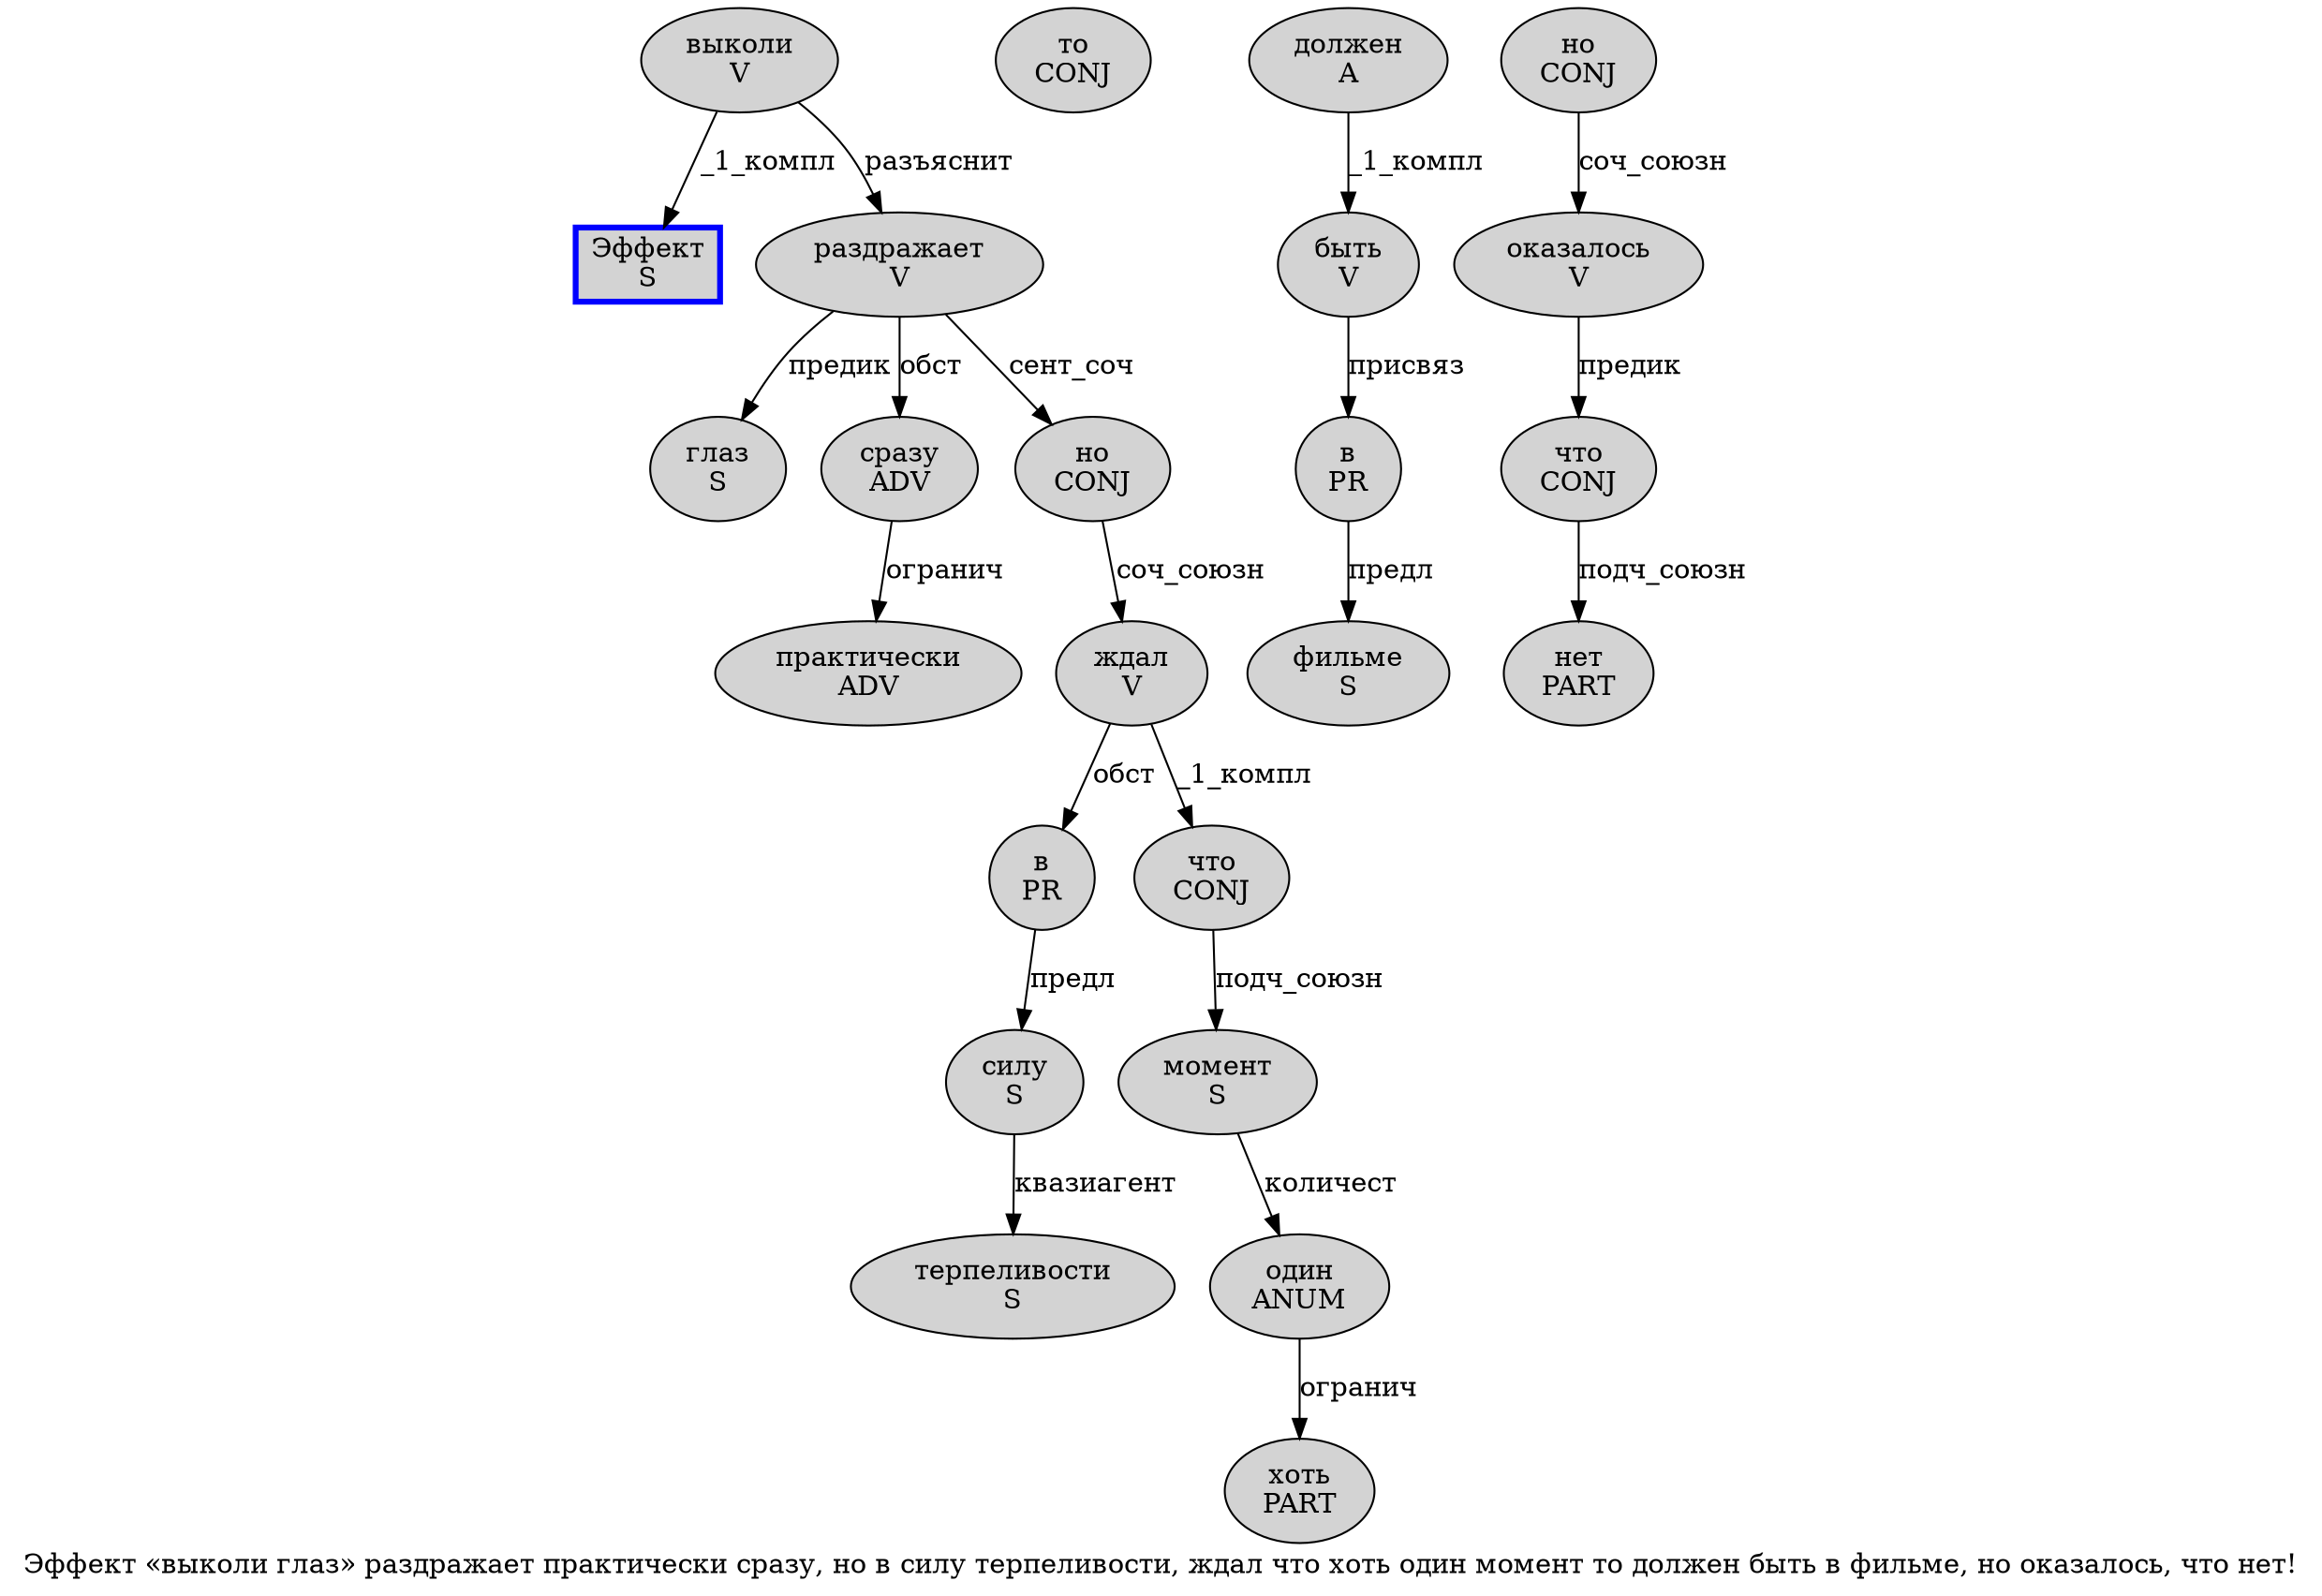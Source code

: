 digraph SENTENCE_4795 {
	graph [label="Эффект «выколи глаз» раздражает практически сразу, но в силу терпеливости, ждал что хоть один момент то должен быть в фильме, но оказалось, что нет!"]
	node [style=filled]
		0 [label="Эффект
S" color=blue fillcolor=lightgray penwidth=3 shape=box]
		2 [label="выколи
V" color="" fillcolor=lightgray penwidth=1 shape=ellipse]
		3 [label="глаз
S" color="" fillcolor=lightgray penwidth=1 shape=ellipse]
		5 [label="раздражает
V" color="" fillcolor=lightgray penwidth=1 shape=ellipse]
		6 [label="практически
ADV" color="" fillcolor=lightgray penwidth=1 shape=ellipse]
		7 [label="сразу
ADV" color="" fillcolor=lightgray penwidth=1 shape=ellipse]
		9 [label="но
CONJ" color="" fillcolor=lightgray penwidth=1 shape=ellipse]
		10 [label="в
PR" color="" fillcolor=lightgray penwidth=1 shape=ellipse]
		11 [label="силу
S" color="" fillcolor=lightgray penwidth=1 shape=ellipse]
		12 [label="терпеливости
S" color="" fillcolor=lightgray penwidth=1 shape=ellipse]
		14 [label="ждал
V" color="" fillcolor=lightgray penwidth=1 shape=ellipse]
		15 [label="что
CONJ" color="" fillcolor=lightgray penwidth=1 shape=ellipse]
		16 [label="хоть
PART" color="" fillcolor=lightgray penwidth=1 shape=ellipse]
		17 [label="один
ANUM" color="" fillcolor=lightgray penwidth=1 shape=ellipse]
		18 [label="момент
S" color="" fillcolor=lightgray penwidth=1 shape=ellipse]
		19 [label="то
CONJ" color="" fillcolor=lightgray penwidth=1 shape=ellipse]
		20 [label="должен
A" color="" fillcolor=lightgray penwidth=1 shape=ellipse]
		21 [label="быть
V" color="" fillcolor=lightgray penwidth=1 shape=ellipse]
		22 [label="в
PR" color="" fillcolor=lightgray penwidth=1 shape=ellipse]
		23 [label="фильме
S" color="" fillcolor=lightgray penwidth=1 shape=ellipse]
		25 [label="но
CONJ" color="" fillcolor=lightgray penwidth=1 shape=ellipse]
		26 [label="оказалось
V" color="" fillcolor=lightgray penwidth=1 shape=ellipse]
		28 [label="что
CONJ" color="" fillcolor=lightgray penwidth=1 shape=ellipse]
		29 [label="нет
PART" color="" fillcolor=lightgray penwidth=1 shape=ellipse]
			22 -> 23 [label="предл"]
			5 -> 3 [label="предик"]
			5 -> 7 [label="обст"]
			5 -> 9 [label="сент_соч"]
			21 -> 22 [label="присвяз"]
			9 -> 14 [label="соч_союзн"]
			28 -> 29 [label="подч_союзн"]
			14 -> 10 [label="обст"]
			14 -> 15 [label="_1_компл"]
			2 -> 0 [label="_1_компл"]
			2 -> 5 [label="разъяснит"]
			26 -> 28 [label="предик"]
			25 -> 26 [label="соч_союзн"]
			7 -> 6 [label="огранич"]
			11 -> 12 [label="квазиагент"]
			17 -> 16 [label="огранич"]
			18 -> 17 [label="количест"]
			20 -> 21 [label="_1_компл"]
			10 -> 11 [label="предл"]
			15 -> 18 [label="подч_союзн"]
}
